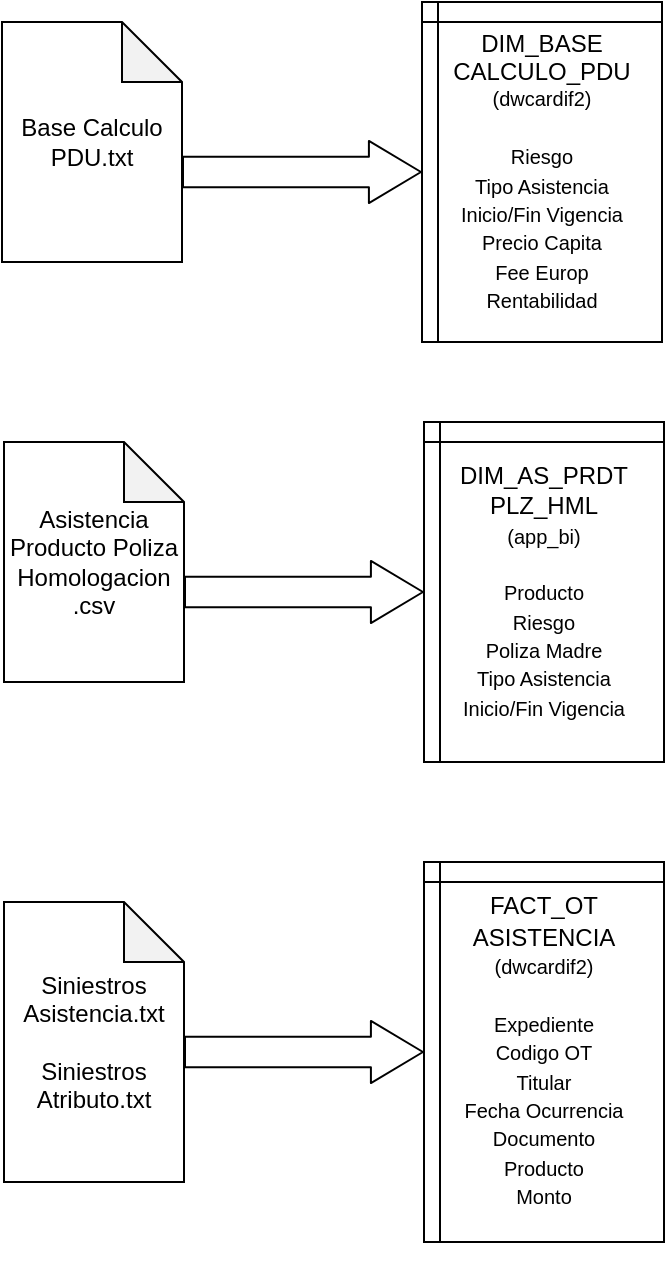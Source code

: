 <mxfile type="github" version="12.6.2">
  <diagram id="ypM9kpdQdvI_O4axWnlW" name="Page-1">
    <mxGraphModel grid="1" dx="1229" dy="781" gridSize="10" guides="1" tooltips="1" connect="1" arrows="1" fold="1" page="1" pageScale="1" pageWidth="827" pageHeight="1169" math="0" shadow="0">
      <root>
        <mxCell id="0"/>
        <mxCell id="1" parent="0"/>
        <mxCell id="LFUgPbKsddazM6XdQZ-X-4" value="" parent="1" style="group" vertex="1" connectable="0">
          <mxGeometry as="geometry" x="60" y="140" width="330" height="170"/>
        </mxCell>
        <mxCell id="QJhBpU2Ap4GqpJilakro-1" value="Base Calculo PDU.txt" parent="LFUgPbKsddazM6XdQZ-X-4" style="shape=note;whiteSpace=wrap;html=1;backgroundOutline=1;darkOpacity=0.05;" vertex="1">
          <mxGeometry as="geometry" y="10" width="90" height="120"/>
        </mxCell>
        <mxCell id="QJhBpU2Ap4GqpJilakro-7" value="" parent="LFUgPbKsddazM6XdQZ-X-4" style="shape=flexArrow;endArrow=classic;html=1;exitX=0;exitY=0;exitDx=90;exitDy=75;exitPerimeter=0;endWidth=14.785;endSize=8.348;width=15.238;entryX=0;entryY=0.5;entryDx=0;entryDy=0;" edge="1" source="QJhBpU2Ap4GqpJilakro-1" target="LFUgPbKsddazM6XdQZ-X-2">
          <mxGeometry as="geometry" width="50" height="50" relative="1">
            <mxPoint as="sourcePoint" x="100" y="100"/>
            <mxPoint as="targetPoint" x="170" y="85"/>
            <Array as="points"/>
          </mxGeometry>
        </mxCell>
        <mxCell id="LFUgPbKsddazM6XdQZ-X-2" value="&lt;span style=&quot;display: inline ; float: none ; background-color: transparent ; color: rgb(0 , 0 , 0) ; font-family: &amp;#34;helvetica&amp;#34; ; font-size: 12px ; font-style: normal ; font-variant: normal ; font-weight: 400 ; letter-spacing: normal ; line-height: 14.4px ; text-align: center ; text-decoration: none ; text-indent: 0px ; text-transform: none ; white-space: normal ; word-spacing: 0px ; word-wrap: normal&quot;&gt;DIM_BASE&lt;/span&gt;&lt;br style=&quot;background-attachment: scroll ; background-color: transparent ; background-image: none ; background-repeat: repeat ; background-size: auto ; border-bottom-color: rgb(0 , 0 , 0) ; border-bottom-style: none ; border-bottom-width: 0px ; border-left-color: rgb(0 , 0 , 0) ; border-left-style: none ; border-left-width: 0px ; border-right-color: rgb(0 , 0 , 0) ; border-right-style: none ; border-right-width: 0px ; border-top-color: rgb(0 , 0 , 0) ; border-top-style: none ; border-top-width: 0px ; color: rgb(0 , 0 , 0) ; display: inline ; font-family: &amp;#34;helvetica&amp;#34; ; font-size: 12px ; font-style: normal ; font-variant: normal ; font-weight: 400 ; letter-spacing: normal ; margin-bottom: 0px ; margin-left: 0px ; margin-right: 0px ; margin-top: 0px ; min-width: 0px ; overflow: visible ; padding-bottom: 0px ; padding-left: 0px ; padding-right: 0px ; padding-top: 0px ; position: static ; text-align: center ; text-decoration: none ; text-indent: 0px ; text-transform: none ; white-space: normal ; word-spacing: 0px ; word-wrap: normal&quot;&gt;&lt;span style=&quot;display: inline ; float: none ; background-color: transparent ; color: rgb(0 , 0 , 0) ; font-family: &amp;#34;helvetica&amp;#34; ; font-size: 12px ; font-style: normal ; font-variant: normal ; font-weight: 400 ; letter-spacing: normal ; line-height: 14.4px ; text-align: center ; text-decoration: none ; text-indent: 0px ; text-transform: none ; white-space: normal ; word-spacing: 0px ; word-wrap: normal&quot;&gt;CALCULO_PDU&lt;/span&gt;&lt;br style=&quot;background-attachment: scroll ; background-color: transparent ; background-image: none ; background-repeat: repeat ; background-size: auto ; border-bottom-color: rgb(0 , 0 , 0) ; border-bottom-style: none ; border-bottom-width: 0px ; border-left-color: rgb(0 , 0 , 0) ; border-left-style: none ; border-left-width: 0px ; border-right-color: rgb(0 , 0 , 0) ; border-right-style: none ; border-right-width: 0px ; border-top-color: rgb(0 , 0 , 0) ; border-top-style: none ; border-top-width: 0px ; color: rgb(0 , 0 , 0) ; display: inline ; font-family: &amp;#34;helvetica&amp;#34; ; font-size: 12px ; font-style: normal ; font-variant: normal ; font-weight: 400 ; letter-spacing: normal ; margin-bottom: 0px ; margin-left: 0px ; margin-right: 0px ; margin-top: 0px ; min-width: 0px ; overflow: visible ; padding-bottom: 0px ; padding-left: 0px ; padding-right: 0px ; padding-top: 0px ; position: static ; text-align: center ; text-decoration: none ; text-indent: 0px ; text-transform: none ; white-space: normal ; word-spacing: 0px ; word-wrap: normal&quot;&gt;&lt;span style=&quot;text-align: center ; color: rgb(0 , 0 , 0) ; text-transform: none ; line-height: 14.4px ; text-indent: 0px ; letter-spacing: normal ; font-family: &amp;#34;helvetica&amp;#34; ; font-style: normal ; font-variant: normal ; font-weight: 400 ; text-decoration: none ; word-spacing: 0px ; display: inline ; white-space: normal ; word-wrap: normal ; float: none ; background-color: transparent&quot;&gt;(dwcardif2)&lt;br&gt;&lt;br&gt;&lt;span style=&quot;text-align: center ; color: rgb(0 , 0 , 0) ; text-transform: none ; line-height: 12px ; text-indent: 0px ; letter-spacing: normal ; font-family: &amp;#34;helvetica&amp;#34; ; font-style: normal ; font-variant: normal ; font-weight: 400 ; text-decoration: none ; word-spacing: 0px ; display: inline ; white-space: normal ; word-wrap: normal ; float: none ; background-color: transparent&quot;&gt;Riesgo&lt;/span&gt;&lt;br style=&quot;background-color: transparent ; color: rgb(0 , 0 , 0) ; font-family: &amp;#34;helvetica&amp;#34; ; font-size: 10px ; font-style: normal ; font-variant: normal ; font-weight: 400 ; letter-spacing: normal ; text-align: center ; text-decoration: none ; text-indent: 0px ; text-transform: none ; white-space: normal ; word-spacing: 0px&quot;&gt;&lt;span style=&quot;display: inline ; float: none ; background-color: transparent ; color: rgb(0 , 0 , 0) ; font-family: &amp;#34;helvetica&amp;#34; ; font-size: 10px ; font-style: normal ; font-variant: normal ; font-weight: 400 ; letter-spacing: normal ; line-height: 12px ; text-align: center ; text-decoration: none ; text-indent: 0px ; text-transform: none ; white-space: normal ; word-spacing: 0px ; word-wrap: normal&quot;&gt;Tipo Asistencia&lt;/span&gt;&lt;br style=&quot;background-color: transparent ; color: rgb(0 , 0 , 0) ; font-family: &amp;#34;helvetica&amp;#34; ; font-size: 10px ; font-style: normal ; font-variant: normal ; font-weight: 400 ; letter-spacing: normal ; text-align: center ; text-decoration: none ; text-indent: 0px ; text-transform: none ; white-space: normal ; word-spacing: 0px&quot;&gt;&lt;span style=&quot;display: inline ; float: none ; background-color: transparent ; color: rgb(0 , 0 , 0) ; font-family: &amp;#34;helvetica&amp;#34; ; font-size: 10px ; font-style: normal ; font-variant: normal ; font-weight: 400 ; letter-spacing: normal ; line-height: 12px ; text-align: center ; text-decoration: none ; text-indent: 0px ; text-transform: none ; white-space: normal ; word-spacing: 0px ; word-wrap: normal&quot;&gt;Inicio/Fin Vigencia&lt;/span&gt;&lt;br style=&quot;background-color: transparent ; color: rgb(0 , 0 , 0) ; font-family: &amp;#34;helvetica&amp;#34; ; font-size: 10px ; font-style: normal ; font-variant: normal ; font-weight: 400 ; letter-spacing: normal ; text-align: center ; text-decoration: none ; text-indent: 0px ; text-transform: none ; white-space: normal ; word-spacing: 0px&quot;&gt;&lt;span style=&quot;display: inline ; float: none ; background-color: transparent ; color: rgb(0 , 0 , 0) ; font-family: &amp;#34;helvetica&amp;#34; ; font-size: 10px ; font-style: normal ; font-variant: normal ; font-weight: 400 ; letter-spacing: normal ; line-height: 12px ; text-align: center ; text-decoration: none ; text-indent: 0px ; text-transform: none ; white-space: normal ; word-spacing: 0px ; word-wrap: normal&quot;&gt;Precio Capita&lt;/span&gt;&lt;br style=&quot;background-color: transparent ; color: rgb(0 , 0 , 0) ; font-family: &amp;#34;helvetica&amp;#34; ; font-size: 10px ; font-style: normal ; font-variant: normal ; font-weight: 400 ; letter-spacing: normal ; text-align: center ; text-decoration: none ; text-indent: 0px ; text-transform: none ; white-space: normal ; word-spacing: 0px&quot;&gt;&lt;span style=&quot;display: inline ; float: none ; background-color: transparent ; color: rgb(0 , 0 , 0) ; font-family: &amp;#34;helvetica&amp;#34; ; font-size: 10px ; font-style: normal ; font-variant: normal ; font-weight: 400 ; letter-spacing: normal ; line-height: 12px ; text-align: center ; text-decoration: none ; text-indent: 0px ; text-transform: none ; white-space: normal ; word-spacing: 0px ; word-wrap: normal&quot;&gt;Fee Europ&lt;br&gt;&lt;/span&gt;&lt;span style=&quot;display: inline ; float: none ; background-color: transparent ; color: rgb(0 , 0 , 0) ; font-family: &amp;#34;helvetica&amp;#34; ; font-size: 10px ; font-style: normal ; font-variant: normal ; font-weight: 400 ; letter-spacing: normal ; line-height: 12px ; text-align: center ; text-decoration: none ; text-indent: 0px ; text-transform: none ; white-space: normal ; word-spacing: 0px ; word-wrap: normal&quot;&gt;Rentabilidad&lt;/span&gt;&lt;/span&gt;" parent="LFUgPbKsddazM6XdQZ-X-4" style="shape=internalStorage;whiteSpace=wrap;html=1;backgroundOutline=1;fontSize=10;dx=8;dy=10;" vertex="1">
          <mxGeometry as="geometry" x="210" width="120" height="170"/>
        </mxCell>
        <mxCell id="LFUgPbKsddazM6XdQZ-X-5" value="" parent="1" style="group" vertex="1" connectable="0">
          <mxGeometry as="geometry" x="61" y="350" width="330" height="170"/>
        </mxCell>
        <mxCell id="QJhBpU2Ap4GqpJilakro-4" value="Asistencia Producto Poliza Homologacion&lt;br&gt;.csv" parent="LFUgPbKsddazM6XdQZ-X-5" style="shape=note;whiteSpace=wrap;html=1;backgroundOutline=1;darkOpacity=0.05;" vertex="1">
          <mxGeometry as="geometry" y="10" width="90" height="120"/>
        </mxCell>
        <mxCell id="LFUgPbKsddazM6XdQZ-X-1" value="" parent="LFUgPbKsddazM6XdQZ-X-5" style="shape=flexArrow;endArrow=classic;html=1;entryX=0;entryY=0.5;entryDx=0;entryDy=0;endWidth=14.785;endSize=8.348;width=15.238;exitX=0;exitY=0;exitDx=90;exitDy=75;exitPerimeter=0;" edge="1" source="QJhBpU2Ap4GqpJilakro-4" target="LFUgPbKsddazM6XdQZ-X-3">
          <mxGeometry as="geometry" width="50" height="50" relative="1">
            <mxPoint as="sourcePoint" x="130" y="80"/>
            <mxPoint as="targetPoint" x="210.0" y="85"/>
            <Array as="points"/>
          </mxGeometry>
        </mxCell>
        <mxCell id="LFUgPbKsddazM6XdQZ-X-3" value="&lt;span style=&quot;text-align: center ; color: rgb(0 , 0 , 0) ; text-transform: none ; line-height: 14.4px ; text-indent: 0px ; letter-spacing: normal ; font-family: &amp;#34;helvetica&amp;#34; ; font-variant: normal ; word-spacing: 0px ; display: inline ; white-space: normal ; word-wrap: normal ; font-stretch: normal ; float: none ; background-color: transparent&quot;&gt;&lt;span style=&quot;display: inline ; float: none ; background-color: transparent ; color: rgb(0 , 0 , 0) ; font-family: &amp;#34;helvetica&amp;#34; ; font-size: 12px ; font-style: normal ; font-variant: normal ; font-weight: 400 ; letter-spacing: normal ; line-height: 14.4px ; text-align: center ; text-decoration: none ; text-indent: 0px ; text-transform: none ; white-space: normal ; word-spacing: 0px ; word-wrap: normal&quot;&gt;DIM_AS_PRDT&lt;/span&gt;&lt;br style=&quot;background-attachment: scroll ; background-color: transparent ; background-image: none ; background-repeat: repeat ; background-size: auto ; border-bottom-color: rgb(0 , 0 , 0) ; border-bottom-style: none ; border-bottom-width: 0px ; border-left-color: rgb(0 , 0 , 0) ; border-left-style: none ; border-left-width: 0px ; border-right-color: rgb(0 , 0 , 0) ; border-right-style: none ; border-right-width: 0px ; border-top-color: rgb(0 , 0 , 0) ; border-top-style: none ; border-top-width: 0px ; color: rgb(0 , 0 , 0) ; display: inline ; font-family: &amp;#34;helvetica&amp;#34; ; font-size: 12px ; font-style: normal ; font-variant: normal ; font-weight: 400 ; letter-spacing: normal ; margin-bottom: 0px ; margin-left: 0px ; margin-right: 0px ; margin-top: 0px ; min-width: 0px ; overflow: visible ; padding-bottom: 0px ; padding-left: 0px ; padding-right: 0px ; padding-top: 0px ; position: static ; text-align: center ; text-decoration: none ; text-indent: 0px ; text-transform: none ; white-space: normal ; word-spacing: 0px ; word-wrap: normal&quot;&gt;&lt;span style=&quot;display: inline ; float: none ; background-color: transparent ; color: rgb(0 , 0 , 0) ; font-family: &amp;#34;helvetica&amp;#34; ; font-size: 12px ; font-style: normal ; font-variant: normal ; font-weight: 400 ; letter-spacing: normal ; line-height: 14.4px ; text-align: center ; text-decoration: none ; text-indent: 0px ; text-transform: none ; white-space: normal ; word-spacing: 0px ; word-wrap: normal&quot;&gt;PLZ_HML&lt;/span&gt;&lt;br style=&quot;background-attachment: scroll ; background-color: transparent ; background-image: none ; background-repeat: repeat ; background-size: auto ; border-bottom-color: rgb(0 , 0 , 0) ; border-bottom-style: none ; border-bottom-width: 0px ; border-left-color: rgb(0 , 0 , 0) ; border-left-style: none ; border-left-width: 0px ; border-right-color: rgb(0 , 0 , 0) ; border-right-style: none ; border-right-width: 0px ; border-top-color: rgb(0 , 0 , 0) ; border-top-style: none ; border-top-width: 0px ; color: rgb(0 , 0 , 0) ; display: inline ; font-family: &amp;#34;helvetica&amp;#34; ; font-size: 12px ; font-style: normal ; font-variant: normal ; font-weight: 400 ; letter-spacing: normal ; margin-bottom: 0px ; margin-left: 0px ; margin-right: 0px ; margin-top: 0px ; min-width: 0px ; overflow: visible ; padding-bottom: 0px ; padding-left: 0px ; padding-right: 0px ; padding-top: 0px ; position: static ; text-align: center ; text-decoration: none ; text-indent: 0px ; text-transform: none ; white-space: normal ; word-spacing: 0px ; word-wrap: normal&quot;&gt;&lt;span style=&quot;text-align: center ; color: rgb(0 , 0 , 0) ; text-transform: none ; line-height: 14.4px ; text-indent: 0px ; letter-spacing: normal ; font-family: &amp;#34;helvetica&amp;#34; ; font-style: normal ; font-variant: normal ; font-weight: 400 ; text-decoration: none ; word-spacing: 0px ; display: inline ; white-space: normal ; word-wrap: normal ; float: none ; background-color: transparent&quot;&gt;&lt;font style=&quot;font-size: 10px&quot;&gt;(app_bi)&lt;/font&gt;&lt;/span&gt;&lt;/span&gt;&lt;span style=&quot;text-align: center ; color: rgb(0 , 0 , 0) ; text-transform: none ; line-height: 14.4px ; text-indent: 0px ; letter-spacing: normal ; font-family: &amp;#34;helvetica&amp;#34; ; font-style: normal ; font-variant: normal ; font-weight: 400 ; text-decoration: none ; word-spacing: 0px ; display: inline ; white-space: normal ; word-wrap: normal ; float: none ; background-color: transparent&quot;&gt;&lt;br&gt;&lt;br&gt;&lt;span style=&quot;text-align: center ; color: rgb(0 , 0 , 0) ; text-transform: none ; line-height: 12px ; text-indent: 0px ; letter-spacing: normal ; font-family: &amp;#34;helvetica&amp;#34; ; font-variant: normal ; word-spacing: 0px ; display: inline ; white-space: normal ; word-wrap: normal ; float: none ; background-color: transparent&quot;&gt;&lt;span style=&quot;text-align: center ; color: rgb(0 , 0 , 0) ; text-transform: none ; line-height: 12px ; text-indent: 0px ; letter-spacing: normal ; font-family: &amp;#34;helvetica&amp;#34; ; font-style: normal ; font-variant: normal ; font-weight: 400 ; text-decoration: none ; word-spacing: 0px ; display: inline ; white-space: normal ; word-wrap: normal ; float: none ; background-color: transparent&quot;&gt;Producto&lt;/span&gt;&lt;br style=&quot;margin: 0px ; padding: 0px ; border: 0px rgb(0 , 0 , 0) ; text-align: center ; background-image: none ; color: rgb(0 , 0 , 0) ; text-transform: none ; text-indent: 0px ; letter-spacing: normal ; overflow: visible ; font-family: &amp;#34;helvetica&amp;#34; ; font-style: normal ; font-variant: normal ; font-weight: 400 ; text-decoration: none ; background-repeat: repeat ; background-attachment: scroll ; word-spacing: 0px ; display: inline ; white-space: normal ; position: static ; word-wrap: normal ; min-width: 0px ; background-size: auto ; background-color: transparent&quot;&gt;&lt;span style=&quot;text-align: center ; color: rgb(0 , 0 , 0) ; text-transform: none ; line-height: 12px ; text-indent: 0px ; letter-spacing: normal ; font-family: &amp;#34;helvetica&amp;#34; ; font-style: normal ; font-variant: normal ; font-weight: 400 ; text-decoration: none ; word-spacing: 0px ; display: inline ; white-space: normal ; word-wrap: normal ; float: none ; background-color: transparent&quot;&gt;Riesgo&lt;/span&gt;&lt;br style=&quot;margin: 0px ; padding: 0px ; border: 0px rgb(0 , 0 , 0) ; text-align: center ; background-image: none ; color: rgb(0 , 0 , 0) ; text-transform: none ; text-indent: 0px ; letter-spacing: normal ; overflow: visible ; font-family: &amp;#34;helvetica&amp;#34; ; font-style: normal ; font-variant: normal ; font-weight: 400 ; text-decoration: none ; background-repeat: repeat ; background-attachment: scroll ; word-spacing: 0px ; display: inline ; white-space: normal ; position: static ; word-wrap: normal ; min-width: 0px ; background-size: auto ; background-color: transparent&quot;&gt;&lt;span style=&quot;text-align: center ; color: rgb(0 , 0 , 0) ; text-transform: none ; line-height: 12px ; text-indent: 0px ; letter-spacing: normal ; font-family: &amp;#34;helvetica&amp;#34; ; font-style: normal ; font-variant: normal ; font-weight: 400 ; text-decoration: none ; word-spacing: 0px ; display: inline ; white-space: normal ; word-wrap: normal ; float: none ; background-color: transparent&quot;&gt;Poliza Madre&lt;/span&gt;&lt;br style=&quot;margin: 0px ; padding: 0px ; border: 0px rgb(0 , 0 , 0) ; text-align: center ; background-image: none ; color: rgb(0 , 0 , 0) ; text-transform: none ; text-indent: 0px ; letter-spacing: normal ; overflow: visible ; font-family: &amp;#34;helvetica&amp;#34; ; font-style: normal ; font-variant: normal ; font-weight: 400 ; text-decoration: none ; background-repeat: repeat ; background-attachment: scroll ; word-spacing: 0px ; display: inline ; white-space: normal ; position: static ; word-wrap: normal ; min-width: 0px ; background-size: auto ; background-color: transparent&quot;&gt;&lt;span style=&quot;text-align: center ; color: rgb(0 , 0 , 0) ; text-transform: none ; line-height: 12px ; text-indent: 0px ; letter-spacing: normal ; font-family: &amp;#34;helvetica&amp;#34; ; font-style: normal ; font-variant: normal ; font-weight: 400 ; text-decoration: none ; word-spacing: 0px ; display: inline ; white-space: normal ; word-wrap: normal ; float: none ; background-color: transparent&quot;&gt;Tipo Asistencia&lt;/span&gt;&lt;br style=&quot;margin: 0px ; padding: 0px ; border: 0px rgb(0 , 0 , 0) ; text-align: center ; background-image: none ; color: rgb(0 , 0 , 0) ; text-transform: none ; text-indent: 0px ; letter-spacing: normal ; overflow: visible ; font-family: &amp;#34;helvetica&amp;#34; ; font-style: normal ; font-variant: normal ; font-weight: 400 ; text-decoration: none ; background-repeat: repeat ; background-attachment: scroll ; word-spacing: 0px ; display: inline ; white-space: normal ; position: static ; word-wrap: normal ; min-width: 0px ; background-size: auto ; background-color: transparent&quot;&gt;&lt;span style=&quot;text-align: center ; color: rgb(0 , 0 , 0) ; text-transform: none ; line-height: 12px ; text-indent: 0px ; letter-spacing: normal ; font-family: &amp;#34;helvetica&amp;#34; ; font-style: normal ; font-variant: normal ; font-weight: 400 ; text-decoration: none ; word-spacing: 0px ; display: inline ; white-space: normal ; word-wrap: normal ; float: none ; background-color: transparent&quot;&gt;Inicio/Fin Vigencia&lt;/span&gt;&lt;/span&gt;&lt;/span&gt;" parent="LFUgPbKsddazM6XdQZ-X-5" style="shape=internalStorage;whiteSpace=wrap;html=1;backgroundOutline=1;fontSize=10;dx=8;dy=10;" vertex="1">
          <mxGeometry as="geometry" x="210" width="120" height="170"/>
        </mxCell>
        <mxCell id="LFUgPbKsddazM6XdQZ-X-6" value="" parent="1" style="group" vertex="1" connectable="0">
          <mxGeometry as="geometry" x="61" y="580" width="330" height="190"/>
        </mxCell>
        <mxCell id="LFUgPbKsddazM6XdQZ-X-7" value="Siniestros&lt;br&gt;Asistencia.txt&lt;br&gt;&lt;br&gt;Siniestros&lt;br&gt;Atributo.txt" parent="LFUgPbKsddazM6XdQZ-X-6" style="shape=note;whiteSpace=wrap;html=1;backgroundOutline=1;darkOpacity=0.05;" vertex="1">
          <mxGeometry as="geometry" y="10" width="90" height="140"/>
        </mxCell>
        <mxCell id="LFUgPbKsddazM6XdQZ-X-8" value="" parent="LFUgPbKsddazM6XdQZ-X-6" style="shape=flexArrow;endArrow=classic;html=1;entryX=0;entryY=0.5;entryDx=0;entryDy=0;endWidth=14.785;endSize=8.348;width=15.238;exitX=0;exitY=0;exitDx=90;exitDy=75;exitPerimeter=0;" edge="1" source="LFUgPbKsddazM6XdQZ-X-7" target="LFUgPbKsddazM6XdQZ-X-9">
          <mxGeometry as="geometry" width="50" height="50" relative="1">
            <mxPoint as="sourcePoint" x="130" y="80"/>
            <mxPoint as="targetPoint" x="210.0" y="85"/>
            <Array as="points"/>
          </mxGeometry>
        </mxCell>
        <mxCell id="LFUgPbKsddazM6XdQZ-X-9" value="&lt;span style=&quot;text-align: center ; color: rgb(0 , 0 , 0) ; text-transform: none ; line-height: 14.4px ; text-indent: 0px ; letter-spacing: normal ; font-family: &amp;#34;helvetica&amp;#34; ; font-variant: normal ; word-spacing: 0px ; display: inline ; white-space: normal ; word-wrap: normal ; font-stretch: normal ; float: none ; background-color: transparent&quot;&gt;&lt;span style=&quot;display: inline ; float: none ; background-color: transparent ; color: rgb(0 , 0 , 0) ; font-family: &amp;#34;helvetica&amp;#34; ; font-size: 12px ; font-style: normal ; font-variant: normal ; font-weight: 400 ; letter-spacing: normal ; line-height: 14.4px ; text-align: center ; text-decoration: none ; text-indent: 0px ; text-transform: none ; white-space: normal ; word-spacing: 0px ; word-wrap: normal&quot;&gt;FACT_OT&lt;br&gt;ASISTENCIA&lt;/span&gt;&lt;br style=&quot;background-attachment: scroll ; background-color: transparent ; background-image: none ; background-repeat: repeat ; background-size: auto ; border-bottom-color: rgb(0 , 0 , 0) ; border-bottom-style: none ; border-bottom-width: 0px ; border-left-color: rgb(0 , 0 , 0) ; border-left-style: none ; border-left-width: 0px ; border-right-color: rgb(0 , 0 , 0) ; border-right-style: none ; border-right-width: 0px ; border-top-color: rgb(0 , 0 , 0) ; border-top-style: none ; border-top-width: 0px ; color: rgb(0 , 0 , 0) ; display: inline ; font-family: &amp;#34;helvetica&amp;#34; ; font-size: 12px ; font-style: normal ; font-variant: normal ; font-weight: 400 ; letter-spacing: normal ; margin-bottom: 0px ; margin-left: 0px ; margin-right: 0px ; margin-top: 0px ; min-width: 0px ; overflow: visible ; padding-bottom: 0px ; padding-left: 0px ; padding-right: 0px ; padding-top: 0px ; position: static ; text-align: center ; text-decoration: none ; text-indent: 0px ; text-transform: none ; white-space: normal ; word-spacing: 0px ; word-wrap: normal&quot;&gt;&lt;span style=&quot;text-align: center ; color: rgb(0 , 0 , 0) ; text-transform: none ; line-height: 14.4px ; text-indent: 0px ; letter-spacing: normal ; font-family: &amp;#34;helvetica&amp;#34; ; font-style: normal ; font-variant: normal ; font-weight: 400 ; text-decoration: none ; word-spacing: 0px ; display: inline ; white-space: normal ; word-wrap: normal ; float: none ; background-color: transparent&quot;&gt;&lt;font style=&quot;font-size: 10px&quot;&gt;(dwcardif2)&lt;/font&gt;&lt;/span&gt;&lt;/span&gt;&lt;span style=&quot;text-align: center ; color: rgb(0 , 0 , 0) ; text-transform: none ; line-height: 14.4px ; text-indent: 0px ; letter-spacing: normal ; font-family: &amp;#34;helvetica&amp;#34; ; font-style: normal ; font-variant: normal ; font-weight: 400 ; text-decoration: none ; word-spacing: 0px ; display: inline ; white-space: normal ; word-wrap: normal ; float: none ; background-color: transparent&quot;&gt;&lt;br&gt;&lt;br&gt;&lt;span style=&quot;text-align: center ; color: rgb(0 , 0 , 0) ; text-transform: none ; line-height: 12px ; text-indent: 0px ; letter-spacing: normal ; font-family: &amp;#34;helvetica&amp;#34; ; font-variant: normal ; word-spacing: 0px ; display: inline ; white-space: normal ; word-wrap: normal ; float: none ; background-color: transparent&quot;&gt;&lt;span style=&quot;text-align: center ; color: rgb(0 , 0 , 0) ; text-transform: none ; line-height: 12px ; text-indent: 0px ; letter-spacing: normal ; font-family: &amp;#34;helvetica&amp;#34; ; font-style: normal ; font-variant: normal ; font-weight: 400 ; text-decoration: none ; word-spacing: 0px ; display: inline ; white-space: normal ; word-wrap: normal ; float: none ; background-color: transparent&quot;&gt;Expediente&lt;br&gt;Codigo OT&lt;br&gt;Titular&lt;br&gt;Fecha Ocurrencia&lt;br&gt;Documento&lt;br&gt;Producto&lt;br&gt;Monto&lt;/span&gt;&lt;span style=&quot;text-align: center ; color: rgb(0 , 0 , 0) ; text-transform: none ; line-height: 12px ; text-indent: 0px ; letter-spacing: normal ; font-family: &amp;#34;helvetica&amp;#34; ; font-style: normal ; font-variant: normal ; font-weight: 400 ; text-decoration: none ; word-spacing: 0px ; display: inline ; white-space: normal ; word-wrap: normal ; float: none ; background-color: transparent&quot;&gt;&lt;/span&gt;&lt;/span&gt;&lt;/span&gt;" parent="LFUgPbKsddazM6XdQZ-X-6" style="shape=internalStorage;whiteSpace=wrap;html=1;backgroundOutline=1;fontSize=10;dx=8;dy=10;" vertex="1">
          <mxGeometry as="geometry" x="210" y="-10" width="120" height="190"/>
        </mxCell>
      </root>
    </mxGraphModel>
  </diagram>
</mxfile>
